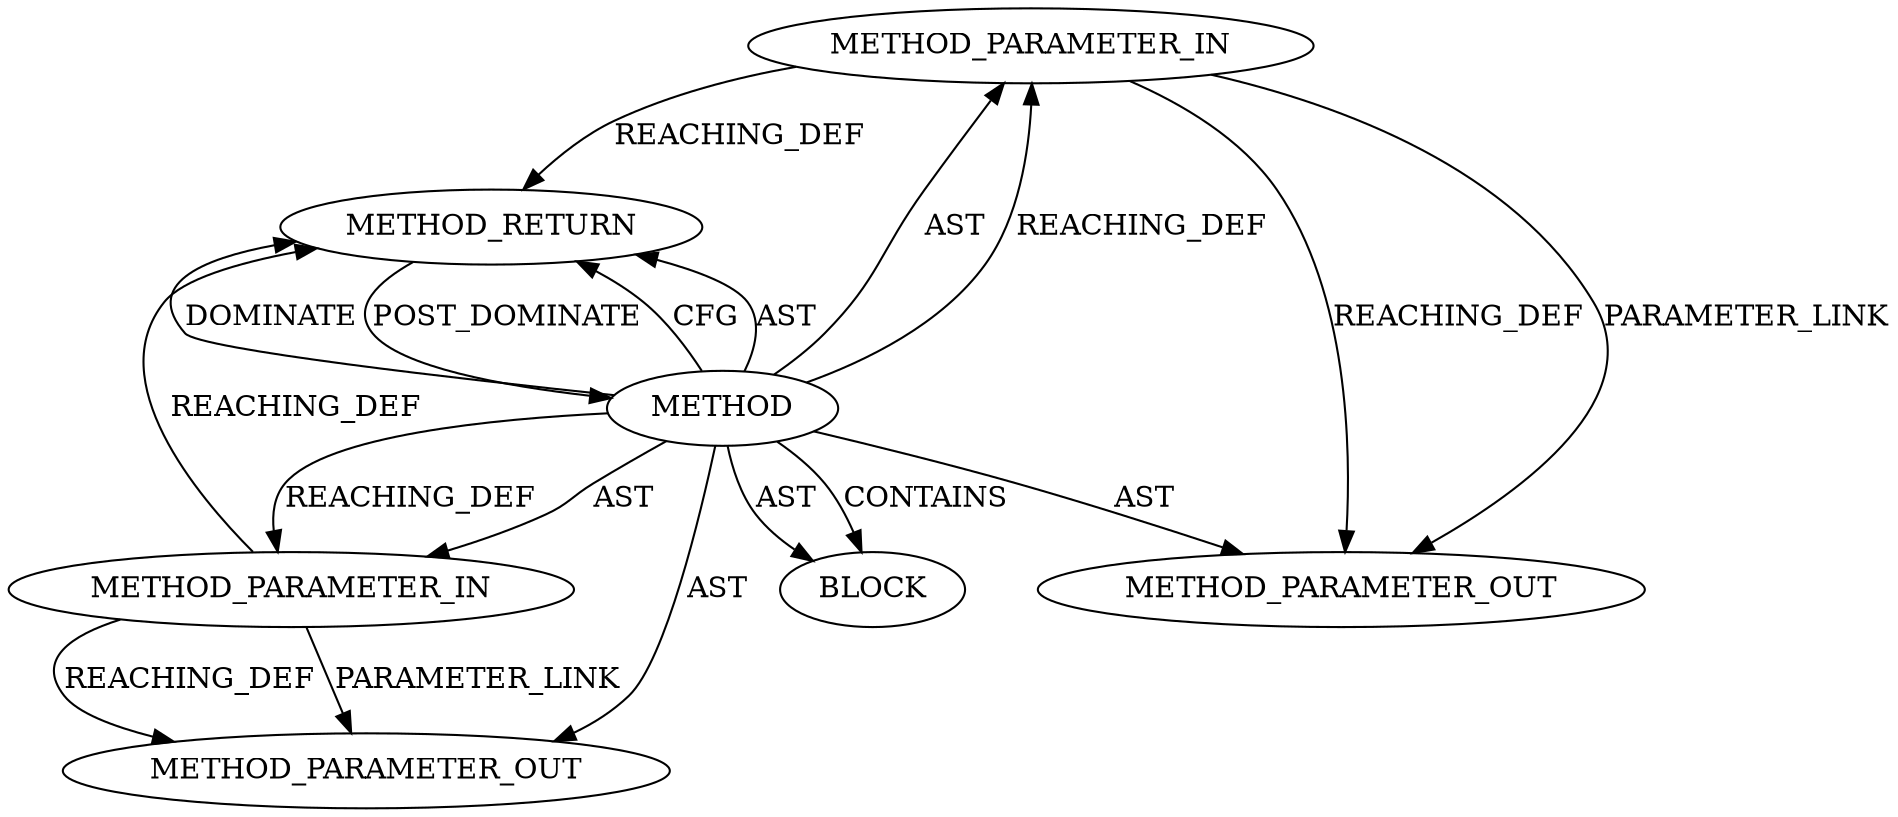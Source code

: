 digraph {
  12275 [label=METHOD_PARAMETER_IN ORDER=1 CODE="p1" IS_VARIADIC=false TYPE_FULL_NAME="ANY" EVALUATION_STRATEGY="BY_VALUE" INDEX=1 NAME="p1"]
  12278 [label=METHOD_RETURN ORDER=2 CODE="RET" TYPE_FULL_NAME="ANY" EVALUATION_STRATEGY="BY_VALUE"]
  12277 [label=BLOCK ORDER=1 ARGUMENT_INDEX=1 CODE="<empty>" TYPE_FULL_NAME="ANY"]
  13408 [label=METHOD_PARAMETER_OUT ORDER=1 CODE="p1" IS_VARIADIC=false TYPE_FULL_NAME="ANY" EVALUATION_STRATEGY="BY_VALUE" INDEX=1 NAME="p1"]
  12274 [label=METHOD AST_PARENT_TYPE="NAMESPACE_BLOCK" AST_PARENT_FULL_NAME="<global>" ORDER=0 CODE="<empty>" FULL_NAME="<operator>.logicalAnd" IS_EXTERNAL=true FILENAME="<empty>" SIGNATURE="" NAME="<operator>.logicalAnd"]
  12276 [label=METHOD_PARAMETER_IN ORDER=2 CODE="p2" IS_VARIADIC=false TYPE_FULL_NAME="ANY" EVALUATION_STRATEGY="BY_VALUE" INDEX=2 NAME="p2"]
  13409 [label=METHOD_PARAMETER_OUT ORDER=2 CODE="p2" IS_VARIADIC=false TYPE_FULL_NAME="ANY" EVALUATION_STRATEGY="BY_VALUE" INDEX=2 NAME="p2"]
  12274 -> 13409 [label=AST ]
  12278 -> 12274 [label=POST_DOMINATE ]
  12275 -> 13408 [label=REACHING_DEF VARIABLE="p1"]
  12274 -> 12275 [label=AST ]
  12274 -> 12276 [label=AST ]
  12276 -> 12278 [label=REACHING_DEF VARIABLE="p2"]
  12274 -> 12278 [label=CFG ]
  12275 -> 12278 [label=REACHING_DEF VARIABLE="p1"]
  12274 -> 12276 [label=REACHING_DEF VARIABLE=""]
  12274 -> 12275 [label=REACHING_DEF VARIABLE=""]
  12274 -> 12278 [label=AST ]
  12274 -> 12278 [label=DOMINATE ]
  12274 -> 12277 [label=CONTAINS ]
  12275 -> 13408 [label=PARAMETER_LINK ]
  12276 -> 13409 [label=PARAMETER_LINK ]
  12276 -> 13409 [label=REACHING_DEF VARIABLE="p2"]
  12274 -> 13408 [label=AST ]
  12274 -> 12277 [label=AST ]
}
